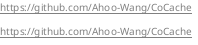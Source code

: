 @startuml

skinparam hyperlinkColor grey
!$watermark= "[[https://github.com/Ahoo-Wang/CoCache]]"

header
$watermark
endheader

center footer $watermark

@enduml
